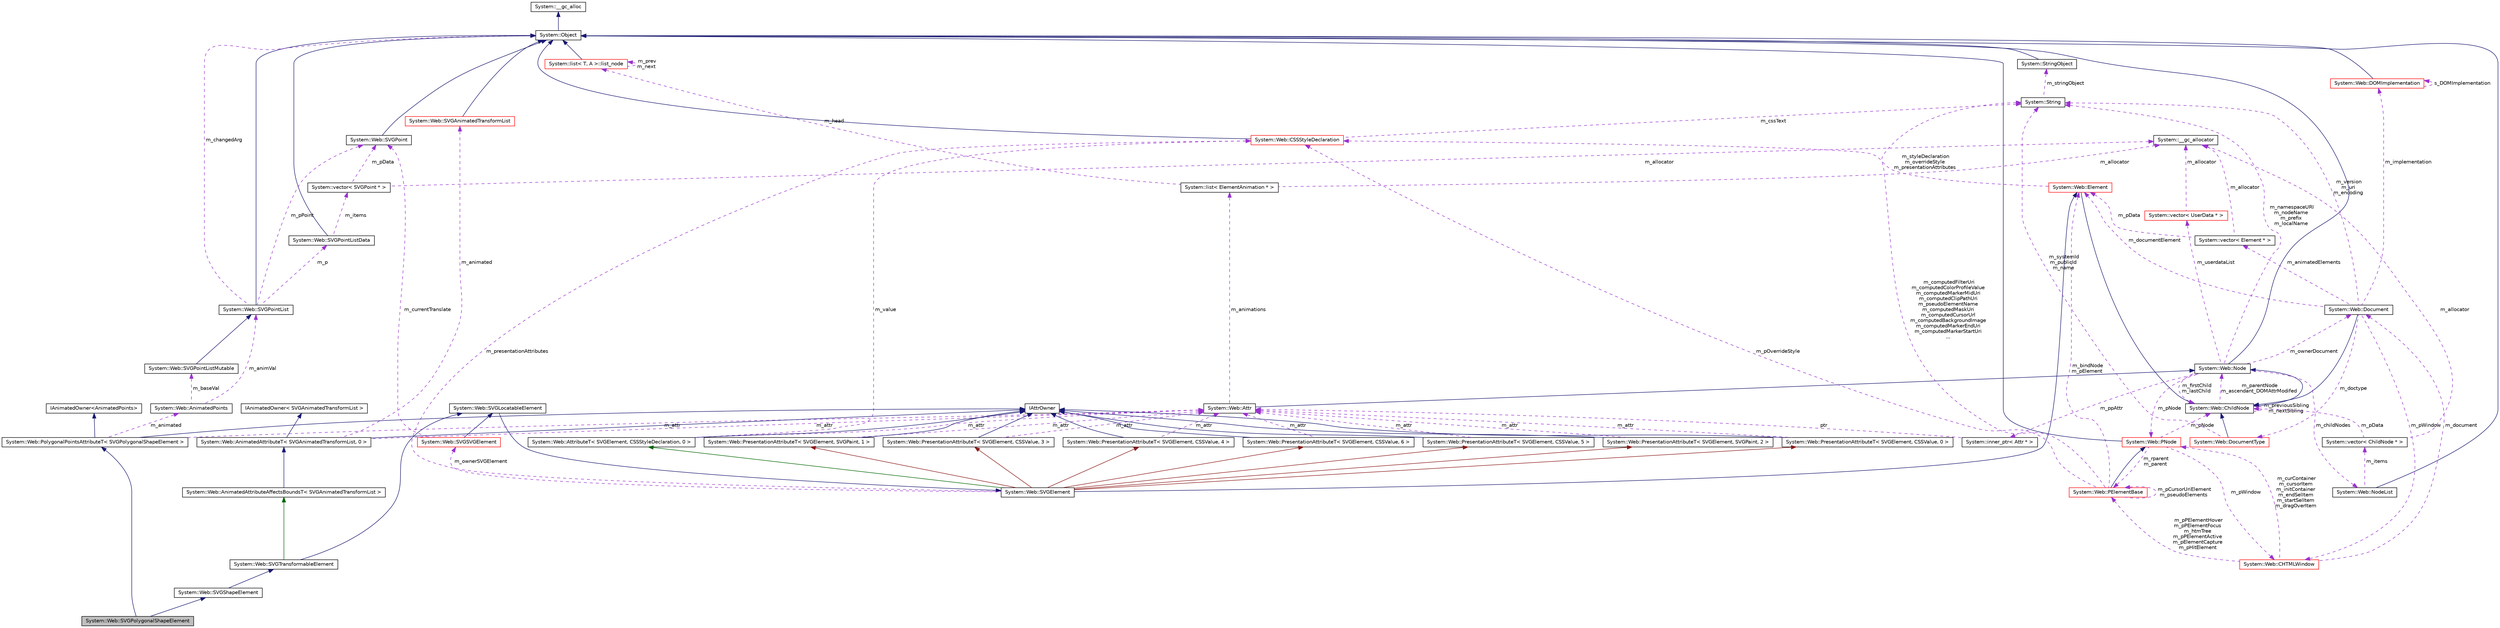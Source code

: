 digraph G
{
  edge [fontname="Helvetica",fontsize="10",labelfontname="Helvetica",labelfontsize="10"];
  node [fontname="Helvetica",fontsize="10",shape=record];
  Node1 [label="System::Web::SVGPolygonalShapeElement",height=0.2,width=0.4,color="black", fillcolor="grey75", style="filled" fontcolor="black"];
  Node2 -> Node1 [dir="back",color="midnightblue",fontsize="10",style="solid",fontname="Helvetica"];
  Node2 [label="System::Web::SVGShapeElement",height=0.2,width=0.4,color="black", fillcolor="white", style="filled",URL="$class_system_1_1_web_1_1_s_v_g_shape_element.html"];
  Node3 -> Node2 [dir="back",color="midnightblue",fontsize="10",style="solid",fontname="Helvetica"];
  Node3 [label="System::Web::SVGTransformableElement",height=0.2,width=0.4,color="black", fillcolor="white", style="filled",URL="$class_system_1_1_web_1_1_s_v_g_transformable_element.html"];
  Node4 -> Node3 [dir="back",color="midnightblue",fontsize="10",style="solid",fontname="Helvetica"];
  Node4 [label="System::Web::SVGLocatableElement",height=0.2,width=0.4,color="black", fillcolor="white", style="filled",URL="$class_system_1_1_web_1_1_s_v_g_locatable_element.html"];
  Node5 -> Node4 [dir="back",color="midnightblue",fontsize="10",style="solid",fontname="Helvetica"];
  Node5 [label="System::Web::SVGElement",height=0.2,width=0.4,color="black", fillcolor="white", style="filled",URL="$class_system_1_1_web_1_1_s_v_g_element.html"];
  Node6 -> Node5 [dir="back",color="midnightblue",fontsize="10",style="solid",fontname="Helvetica"];
  Node6 [label="System::Web::Element",height=0.2,width=0.4,color="red", fillcolor="white", style="filled",URL="$class_system_1_1_web_1_1_element.html"];
  Node7 -> Node6 [dir="back",color="midnightblue",fontsize="10",style="solid",fontname="Helvetica"];
  Node7 [label="System::Web::ChildNode",height=0.2,width=0.4,color="black", fillcolor="white", style="filled",URL="$class_system_1_1_web_1_1_child_node.html"];
  Node8 -> Node7 [dir="back",color="midnightblue",fontsize="10",style="solid",fontname="Helvetica"];
  Node8 [label="System::Web::Node",height=0.2,width=0.4,color="black", fillcolor="white", style="filled",URL="$class_system_1_1_web_1_1_node.html"];
  Node9 -> Node8 [dir="back",color="midnightblue",fontsize="10",style="solid",fontname="Helvetica"];
  Node9 [label="System::Object",height=0.2,width=0.4,color="black", fillcolor="white", style="filled",URL="$class_system_1_1_object.html"];
  Node10 -> Node9 [dir="back",color="midnightblue",fontsize="10",style="solid",fontname="Helvetica"];
  Node10 [label="System::__gc_alloc",height=0.2,width=0.4,color="black", fillcolor="white", style="filled",URL="$class_system_1_1____gc__alloc.html"];
  Node11 -> Node8 [dir="back",color="darkorchid3",fontsize="10",style="dashed",label=" m_childNodes" ,fontname="Helvetica"];
  Node11 [label="System::Web::NodeList",height=0.2,width=0.4,color="black", fillcolor="white", style="filled",URL="$class_system_1_1_web_1_1_node_list.html"];
  Node9 -> Node11 [dir="back",color="midnightblue",fontsize="10",style="solid",fontname="Helvetica"];
  Node12 -> Node11 [dir="back",color="darkorchid3",fontsize="10",style="dashed",label=" m_items" ,fontname="Helvetica"];
  Node12 [label="System::vector\< ChildNode * \>",height=0.2,width=0.4,color="black", fillcolor="white", style="filled",URL="$class_system_1_1vector.html"];
  Node13 -> Node12 [dir="back",color="darkorchid3",fontsize="10",style="dashed",label=" m_allocator" ,fontname="Helvetica"];
  Node13 [label="System::__gc_allocator",height=0.2,width=0.4,color="black", fillcolor="white", style="filled",URL="$class_system_1_1____gc__allocator.html"];
  Node7 -> Node12 [dir="back",color="darkorchid3",fontsize="10",style="dashed",label=" m_pData" ,fontname="Helvetica"];
  Node14 -> Node8 [dir="back",color="darkorchid3",fontsize="10",style="dashed",label=" m_ownerDocument" ,fontname="Helvetica"];
  Node14 [label="System::Web::Document",height=0.2,width=0.4,color="black", fillcolor="white", style="filled",URL="$class_system_1_1_web_1_1_document.html"];
  Node7 -> Node14 [dir="back",color="midnightblue",fontsize="10",style="solid",fontname="Helvetica"];
  Node15 -> Node14 [dir="back",color="darkorchid3",fontsize="10",style="dashed",label=" m_implementation" ,fontname="Helvetica"];
  Node15 [label="System::Web::DOMImplementation",height=0.2,width=0.4,color="red", fillcolor="white", style="filled",URL="$class_system_1_1_web_1_1_d_o_m_implementation.html"];
  Node9 -> Node15 [dir="back",color="midnightblue",fontsize="10",style="solid",fontname="Helvetica"];
  Node15 -> Node15 [dir="back",color="darkorchid3",fontsize="10",style="dashed",label=" s_DOMImplementation" ,fontname="Helvetica"];
  Node16 -> Node14 [dir="back",color="darkorchid3",fontsize="10",style="dashed",label=" m_doctype" ,fontname="Helvetica"];
  Node16 [label="System::Web::DocumentType",height=0.2,width=0.4,color="red", fillcolor="white", style="filled",URL="$class_system_1_1_web_1_1_document_type.html"];
  Node7 -> Node16 [dir="back",color="midnightblue",fontsize="10",style="solid",fontname="Helvetica"];
  Node17 -> Node16 [dir="back",color="darkorchid3",fontsize="10",style="dashed",label=" m_systemId\nm_publicId\nm_name" ,fontname="Helvetica"];
  Node17 [label="System::String",height=0.2,width=0.4,color="black", fillcolor="white", style="filled",URL="$class_system_1_1_string.html"];
  Node18 -> Node17 [dir="back",color="darkorchid3",fontsize="10",style="dashed",label=" m_stringObject" ,fontname="Helvetica"];
  Node18 [label="System::StringObject",height=0.2,width=0.4,color="black", fillcolor="white", style="filled",URL="$class_system_1_1_string_object.html"];
  Node9 -> Node18 [dir="back",color="midnightblue",fontsize="10",style="solid",fontname="Helvetica"];
  Node19 -> Node14 [dir="back",color="darkorchid3",fontsize="10",style="dashed",label=" m_animatedElements" ,fontname="Helvetica"];
  Node19 [label="System::vector\< Element * \>",height=0.2,width=0.4,color="black", fillcolor="white", style="filled",URL="$class_system_1_1vector.html"];
  Node13 -> Node19 [dir="back",color="darkorchid3",fontsize="10",style="dashed",label=" m_allocator" ,fontname="Helvetica"];
  Node6 -> Node19 [dir="back",color="darkorchid3",fontsize="10",style="dashed",label=" m_pData" ,fontname="Helvetica"];
  Node20 -> Node14 [dir="back",color="darkorchid3",fontsize="10",style="dashed",label=" m_pWindow" ,fontname="Helvetica"];
  Node20 [label="System::Web::CHTMLWindow",height=0.2,width=0.4,color="red", fillcolor="white", style="filled",URL="$class_system_1_1_web_1_1_c_h_t_m_l_window.html"];
  Node14 -> Node20 [dir="back",color="darkorchid3",fontsize="10",style="dashed",label=" m_document" ,fontname="Helvetica"];
  Node21 -> Node20 [dir="back",color="darkorchid3",fontsize="10",style="dashed",label=" m_curContainer\nm_cursorItem\nm_initContainer\nm_endSelItem\nm_startSelItem\nm_dragOverItem" ,fontname="Helvetica"];
  Node21 [label="System::Web::PNode",height=0.2,width=0.4,color="red", fillcolor="white", style="filled",URL="$class_system_1_1_web_1_1_p_node.html"];
  Node9 -> Node21 [dir="back",color="midnightblue",fontsize="10",style="solid",fontname="Helvetica"];
  Node20 -> Node21 [dir="back",color="darkorchid3",fontsize="10",style="dashed",label=" m_pWindow" ,fontname="Helvetica"];
  Node22 -> Node21 [dir="back",color="darkorchid3",fontsize="10",style="dashed",label=" m_rparent\nm_parent" ,fontname="Helvetica"];
  Node22 [label="System::Web::PElementBase",height=0.2,width=0.4,color="red", fillcolor="white", style="filled",URL="$class_system_1_1_web_1_1_p_element_base.html"];
  Node21 -> Node22 [dir="back",color="midnightblue",fontsize="10",style="solid",fontname="Helvetica"];
  Node17 -> Node22 [dir="back",color="darkorchid3",fontsize="10",style="dashed",label=" m_computedFilterUri\nm_computedColorProfileValue\nm_computedMarkerMidUri\nm_computedClipPathUri\nm_pseudoElementName\nm_computedMaskUri\nm_computedCursorUrl\nm_computedBackgroundImage\nm_computedMarkerEndUri\nm_computedMarkerStartUri\n..." ,fontname="Helvetica"];
  Node23 -> Node22 [dir="back",color="darkorchid3",fontsize="10",style="dashed",label=" m_pOverrideStyle" ,fontname="Helvetica"];
  Node23 [label="System::Web::CSSStyleDeclaration",height=0.2,width=0.4,color="red", fillcolor="white", style="filled",URL="$class_system_1_1_web_1_1_c_s_s_style_declaration.html"];
  Node9 -> Node23 [dir="back",color="midnightblue",fontsize="10",style="solid",fontname="Helvetica"];
  Node17 -> Node23 [dir="back",color="darkorchid3",fontsize="10",style="dashed",label=" m_cssText" ,fontname="Helvetica"];
  Node6 -> Node22 [dir="back",color="darkorchid3",fontsize="10",style="dashed",label=" m_bindNode\nm_pElement" ,fontname="Helvetica"];
  Node22 -> Node22 [dir="back",color="darkorchid3",fontsize="10",style="dashed",label=" m_pCursorUriElement\nm_pseudoElements" ,fontname="Helvetica"];
  Node7 -> Node21 [dir="back",color="darkorchid3",fontsize="10",style="dashed",label=" m_pNode" ,fontname="Helvetica"];
  Node22 -> Node20 [dir="back",color="darkorchid3",fontsize="10",style="dashed",label=" m_pPElementHover\nm_pPElementFocus\nm_htmTree\nm_pPElementActive\nm_pElementCapture\nm_pHitElement" ,fontname="Helvetica"];
  Node17 -> Node14 [dir="back",color="darkorchid3",fontsize="10",style="dashed",label=" m_version\nm_uri\nm_encoding" ,fontname="Helvetica"];
  Node6 -> Node14 [dir="back",color="darkorchid3",fontsize="10",style="dashed",label=" m_documentElement" ,fontname="Helvetica"];
  Node17 -> Node8 [dir="back",color="darkorchid3",fontsize="10",style="dashed",label=" m_namespaceURI\nm_nodeName\nm_prefix\nm_localName" ,fontname="Helvetica"];
  Node21 -> Node8 [dir="back",color="darkorchid3",fontsize="10",style="dashed",label=" m_pNode" ,fontname="Helvetica"];
  Node7 -> Node8 [dir="back",color="darkorchid3",fontsize="10",style="dashed",label=" m_firstChild\nm_lastChild" ,fontname="Helvetica"];
  Node24 -> Node8 [dir="back",color="darkorchid3",fontsize="10",style="dashed",label=" m_userdataList" ,fontname="Helvetica"];
  Node24 [label="System::vector\< UserData * \>",height=0.2,width=0.4,color="red", fillcolor="white", style="filled",URL="$class_system_1_1vector.html"];
  Node13 -> Node24 [dir="back",color="darkorchid3",fontsize="10",style="dashed",label=" m_allocator" ,fontname="Helvetica"];
  Node25 -> Node8 [dir="back",color="darkorchid3",fontsize="10",style="dashed",label=" m_ppAttr" ,fontname="Helvetica"];
  Node25 [label="System::inner_ptr\< Attr * \>",height=0.2,width=0.4,color="black", fillcolor="white", style="filled",URL="$class_system_1_1inner__ptr.html"];
  Node26 -> Node25 [dir="back",color="darkorchid3",fontsize="10",style="dashed",label=" ptr" ,fontname="Helvetica"];
  Node26 [label="System::Web::Attr",height=0.2,width=0.4,color="black", fillcolor="white", style="filled",URL="$class_system_1_1_web_1_1_attr.html"];
  Node8 -> Node26 [dir="back",color="midnightblue",fontsize="10",style="solid",fontname="Helvetica"];
  Node27 -> Node26 [dir="back",color="darkorchid3",fontsize="10",style="dashed",label=" m_animations" ,fontname="Helvetica"];
  Node27 [label="System::list\< ElementAnimation * \>",height=0.2,width=0.4,color="black", fillcolor="white", style="filled",URL="$class_system_1_1list.html"];
  Node13 -> Node27 [dir="back",color="darkorchid3",fontsize="10",style="dashed",label=" m_allocator" ,fontname="Helvetica"];
  Node28 -> Node27 [dir="back",color="darkorchid3",fontsize="10",style="dashed",label=" m_head" ,fontname="Helvetica"];
  Node28 [label="System::list\< T, A \>::list_node",height=0.2,width=0.4,color="red", fillcolor="white", style="filled",URL="$class_system_1_1list_1_1list__node.html"];
  Node9 -> Node28 [dir="back",color="midnightblue",fontsize="10",style="solid",fontname="Helvetica"];
  Node28 -> Node28 [dir="back",color="darkorchid3",fontsize="10",style="dashed",label=" m_prev\nm_next" ,fontname="Helvetica"];
  Node8 -> Node7 [dir="back",color="darkorchid3",fontsize="10",style="dashed",label=" m_parentNode\nm_ascendant_DOMAttrModifed" ,fontname="Helvetica"];
  Node7 -> Node7 [dir="back",color="darkorchid3",fontsize="10",style="dashed",label=" m_previousSibling\nm_nextSibling" ,fontname="Helvetica"];
  Node23 -> Node6 [dir="back",color="darkorchid3",fontsize="10",style="dashed",label=" m_styleDeclaration\nm_overrideStyle\nm_presentationAttributes" ,fontname="Helvetica"];
  Node29 -> Node5 [dir="back",color="darkgreen",fontsize="10",style="solid",fontname="Helvetica"];
  Node29 [label="System::Web::AttributeT\< SVGElement, CSSStyleDeclaration, 0 \>",height=0.2,width=0.4,color="black", fillcolor="white", style="filled",URL="$class_system_1_1_web_1_1_attribute_t.html"];
  Node30 -> Node29 [dir="back",color="midnightblue",fontsize="10",style="solid",fontname="Helvetica"];
  Node30 [label="IAttrOwner",height=0.2,width=0.4,color="black", fillcolor="white", style="filled",URL="$class_i_attr_owner.html"];
  Node26 -> Node29 [dir="back",color="darkorchid3",fontsize="10",style="dashed",label=" m_attr" ,fontname="Helvetica"];
  Node23 -> Node29 [dir="back",color="darkorchid3",fontsize="10",style="dashed",label=" m_value" ,fontname="Helvetica"];
  Node31 -> Node5 [dir="back",color="firebrick4",fontsize="10",style="solid",fontname="Helvetica"];
  Node31 [label="System::Web::PresentationAttributeT\< SVGElement, CSSValue, 0 \>",height=0.2,width=0.4,color="black", fillcolor="white", style="filled",URL="$class_system_1_1_web_1_1_presentation_attribute_t.html"];
  Node30 -> Node31 [dir="back",color="midnightblue",fontsize="10",style="solid",fontname="Helvetica"];
  Node26 -> Node31 [dir="back",color="darkorchid3",fontsize="10",style="dashed",label=" m_attr" ,fontname="Helvetica"];
  Node32 -> Node5 [dir="back",color="firebrick4",fontsize="10",style="solid",fontname="Helvetica"];
  Node32 [label="System::Web::PresentationAttributeT\< SVGElement, SVGPaint, 1 \>",height=0.2,width=0.4,color="black", fillcolor="white", style="filled",URL="$class_system_1_1_web_1_1_presentation_attribute_t.html"];
  Node30 -> Node32 [dir="back",color="midnightblue",fontsize="10",style="solid",fontname="Helvetica"];
  Node26 -> Node32 [dir="back",color="darkorchid3",fontsize="10",style="dashed",label=" m_attr" ,fontname="Helvetica"];
  Node33 -> Node5 [dir="back",color="firebrick4",fontsize="10",style="solid",fontname="Helvetica"];
  Node33 [label="System::Web::PresentationAttributeT\< SVGElement, SVGPaint, 2 \>",height=0.2,width=0.4,color="black", fillcolor="white", style="filled",URL="$class_system_1_1_web_1_1_presentation_attribute_t.html"];
  Node30 -> Node33 [dir="back",color="midnightblue",fontsize="10",style="solid",fontname="Helvetica"];
  Node26 -> Node33 [dir="back",color="darkorchid3",fontsize="10",style="dashed",label=" m_attr" ,fontname="Helvetica"];
  Node34 -> Node5 [dir="back",color="firebrick4",fontsize="10",style="solid",fontname="Helvetica"];
  Node34 [label="System::Web::PresentationAttributeT\< SVGElement, CSSValue, 3 \>",height=0.2,width=0.4,color="black", fillcolor="white", style="filled",URL="$class_system_1_1_web_1_1_presentation_attribute_t.html"];
  Node30 -> Node34 [dir="back",color="midnightblue",fontsize="10",style="solid",fontname="Helvetica"];
  Node26 -> Node34 [dir="back",color="darkorchid3",fontsize="10",style="dashed",label=" m_attr" ,fontname="Helvetica"];
  Node35 -> Node5 [dir="back",color="firebrick4",fontsize="10",style="solid",fontname="Helvetica"];
  Node35 [label="System::Web::PresentationAttributeT\< SVGElement, CSSValue, 4 \>",height=0.2,width=0.4,color="black", fillcolor="white", style="filled",URL="$class_system_1_1_web_1_1_presentation_attribute_t.html"];
  Node30 -> Node35 [dir="back",color="midnightblue",fontsize="10",style="solid",fontname="Helvetica"];
  Node26 -> Node35 [dir="back",color="darkorchid3",fontsize="10",style="dashed",label=" m_attr" ,fontname="Helvetica"];
  Node36 -> Node5 [dir="back",color="firebrick4",fontsize="10",style="solid",fontname="Helvetica"];
  Node36 [label="System::Web::PresentationAttributeT\< SVGElement, CSSValue, 5 \>",height=0.2,width=0.4,color="black", fillcolor="white", style="filled",URL="$class_system_1_1_web_1_1_presentation_attribute_t.html"];
  Node30 -> Node36 [dir="back",color="midnightblue",fontsize="10",style="solid",fontname="Helvetica"];
  Node26 -> Node36 [dir="back",color="darkorchid3",fontsize="10",style="dashed",label=" m_attr" ,fontname="Helvetica"];
  Node37 -> Node5 [dir="back",color="firebrick4",fontsize="10",style="solid",fontname="Helvetica"];
  Node37 [label="System::Web::PresentationAttributeT\< SVGElement, CSSValue, 6 \>",height=0.2,width=0.4,color="black", fillcolor="white", style="filled",URL="$class_system_1_1_web_1_1_presentation_attribute_t.html"];
  Node30 -> Node37 [dir="back",color="midnightblue",fontsize="10",style="solid",fontname="Helvetica"];
  Node26 -> Node37 [dir="back",color="darkorchid3",fontsize="10",style="dashed",label=" m_attr" ,fontname="Helvetica"];
  Node38 -> Node5 [dir="back",color="darkorchid3",fontsize="10",style="dashed",label=" m_ownerSVGElement" ,fontname="Helvetica"];
  Node38 [label="System::Web::SVGSVGElement",height=0.2,width=0.4,color="red", fillcolor="white", style="filled",URL="$class_system_1_1_web_1_1_s_v_g_s_v_g_element.html"];
  Node4 -> Node38 [dir="back",color="midnightblue",fontsize="10",style="solid",fontname="Helvetica"];
  Node39 -> Node38 [dir="back",color="darkorchid3",fontsize="10",style="dashed",label=" m_currentTranslate" ,fontname="Helvetica"];
  Node39 [label="System::Web::SVGPoint",height=0.2,width=0.4,color="black", fillcolor="white", style="filled",URL="$class_system_1_1_web_1_1_s_v_g_point.html"];
  Node9 -> Node39 [dir="back",color="midnightblue",fontsize="10",style="solid",fontname="Helvetica"];
  Node23 -> Node5 [dir="back",color="darkorchid3",fontsize="10",style="dashed",label=" m_presentationAttributes" ,fontname="Helvetica"];
  Node40 -> Node3 [dir="back",color="darkgreen",fontsize="10",style="solid",fontname="Helvetica"];
  Node40 [label="System::Web::AnimatedAttributeAffectsBoundsT\< SVGAnimatedTransformList \>",height=0.2,width=0.4,color="black", fillcolor="white", style="filled",URL="$class_system_1_1_web_1_1_animated_attribute_affects_bounds_t.html"];
  Node41 -> Node40 [dir="back",color="midnightblue",fontsize="10",style="solid",fontname="Helvetica"];
  Node41 [label="System::Web::AnimatedAttributeT\< SVGAnimatedTransformList, 0 \>",height=0.2,width=0.4,color="black", fillcolor="white", style="filled",URL="$class_system_1_1_web_1_1_animated_attribute_t.html"];
  Node30 -> Node41 [dir="back",color="midnightblue",fontsize="10",style="solid",fontname="Helvetica"];
  Node42 -> Node41 [dir="back",color="midnightblue",fontsize="10",style="solid",fontname="Helvetica"];
  Node42 [label="IAnimatedOwner\< SVGAnimatedTransformList \>",height=0.2,width=0.4,color="black", fillcolor="white", style="filled",URL="$class_i_animated_owner.html"];
  Node43 -> Node41 [dir="back",color="darkorchid3",fontsize="10",style="dashed",label=" m_animated" ,fontname="Helvetica"];
  Node43 [label="System::Web::SVGAnimatedTransformList",height=0.2,width=0.4,color="red", fillcolor="white", style="filled",URL="$class_system_1_1_web_1_1_s_v_g_animated_transform_list.html"];
  Node9 -> Node43 [dir="back",color="midnightblue",fontsize="10",style="solid",fontname="Helvetica"];
  Node26 -> Node41 [dir="back",color="darkorchid3",fontsize="10",style="dashed",label=" m_attr" ,fontname="Helvetica"];
  Node44 -> Node1 [dir="back",color="midnightblue",fontsize="10",style="solid",fontname="Helvetica"];
  Node44 [label="System::Web::PolygonalPointsAttributeT\< SVGPolygonalShapeElement \>",height=0.2,width=0.4,color="black", fillcolor="white", style="filled",URL="$class_system_1_1_web_1_1_polygonal_points_attribute_t.html"];
  Node30 -> Node44 [dir="back",color="midnightblue",fontsize="10",style="solid",fontname="Helvetica"];
  Node45 -> Node44 [dir="back",color="midnightblue",fontsize="10",style="solid",fontname="Helvetica"];
  Node45 [label="IAnimatedOwner\<AnimatedPoints\>",height=0.2,width=0.4,color="black", fillcolor="white", style="filled",URL="$class_i_animated_owner.html"];
  Node46 -> Node44 [dir="back",color="darkorchid3",fontsize="10",style="dashed",label=" m_animated" ,fontname="Helvetica"];
  Node46 [label="System::Web::AnimatedPoints",height=0.2,width=0.4,color="black", fillcolor="white", style="filled",URL="$class_system_1_1_web_1_1_animated_points.html"];
  Node47 -> Node46 [dir="back",color="darkorchid3",fontsize="10",style="dashed",label=" m_baseVal" ,fontname="Helvetica"];
  Node47 [label="System::Web::SVGPointListMutable",height=0.2,width=0.4,color="black", fillcolor="white", style="filled",URL="$class_system_1_1_web_1_1_s_v_g_point_list_mutable.html"];
  Node48 -> Node47 [dir="back",color="midnightblue",fontsize="10",style="solid",fontname="Helvetica"];
  Node48 [label="System::Web::SVGPointList",height=0.2,width=0.4,color="black", fillcolor="white", style="filled",URL="$class_system_1_1_web_1_1_s_v_g_point_list.html"];
  Node9 -> Node48 [dir="back",color="midnightblue",fontsize="10",style="solid",fontname="Helvetica"];
  Node49 -> Node48 [dir="back",color="darkorchid3",fontsize="10",style="dashed",label=" m_p" ,fontname="Helvetica"];
  Node49 [label="System::Web::SVGPointListData",height=0.2,width=0.4,color="black", fillcolor="white", style="filled",URL="$class_system_1_1_web_1_1_s_v_g_point_list_data.html"];
  Node9 -> Node49 [dir="back",color="midnightblue",fontsize="10",style="solid",fontname="Helvetica"];
  Node50 -> Node49 [dir="back",color="darkorchid3",fontsize="10",style="dashed",label=" m_items" ,fontname="Helvetica"];
  Node50 [label="System::vector\< SVGPoint * \>",height=0.2,width=0.4,color="black", fillcolor="white", style="filled",URL="$class_system_1_1vector.html"];
  Node13 -> Node50 [dir="back",color="darkorchid3",fontsize="10",style="dashed",label=" m_allocator" ,fontname="Helvetica"];
  Node39 -> Node50 [dir="back",color="darkorchid3",fontsize="10",style="dashed",label=" m_pData" ,fontname="Helvetica"];
  Node39 -> Node48 [dir="back",color="darkorchid3",fontsize="10",style="dashed",label=" m_pPoint" ,fontname="Helvetica"];
  Node9 -> Node48 [dir="back",color="darkorchid3",fontsize="10",style="dashed",label=" m_changedArg" ,fontname="Helvetica"];
  Node48 -> Node46 [dir="back",color="darkorchid3",fontsize="10",style="dashed",label=" m_animVal" ,fontname="Helvetica"];
  Node26 -> Node44 [dir="back",color="darkorchid3",fontsize="10",style="dashed",label=" m_attr" ,fontname="Helvetica"];
}
